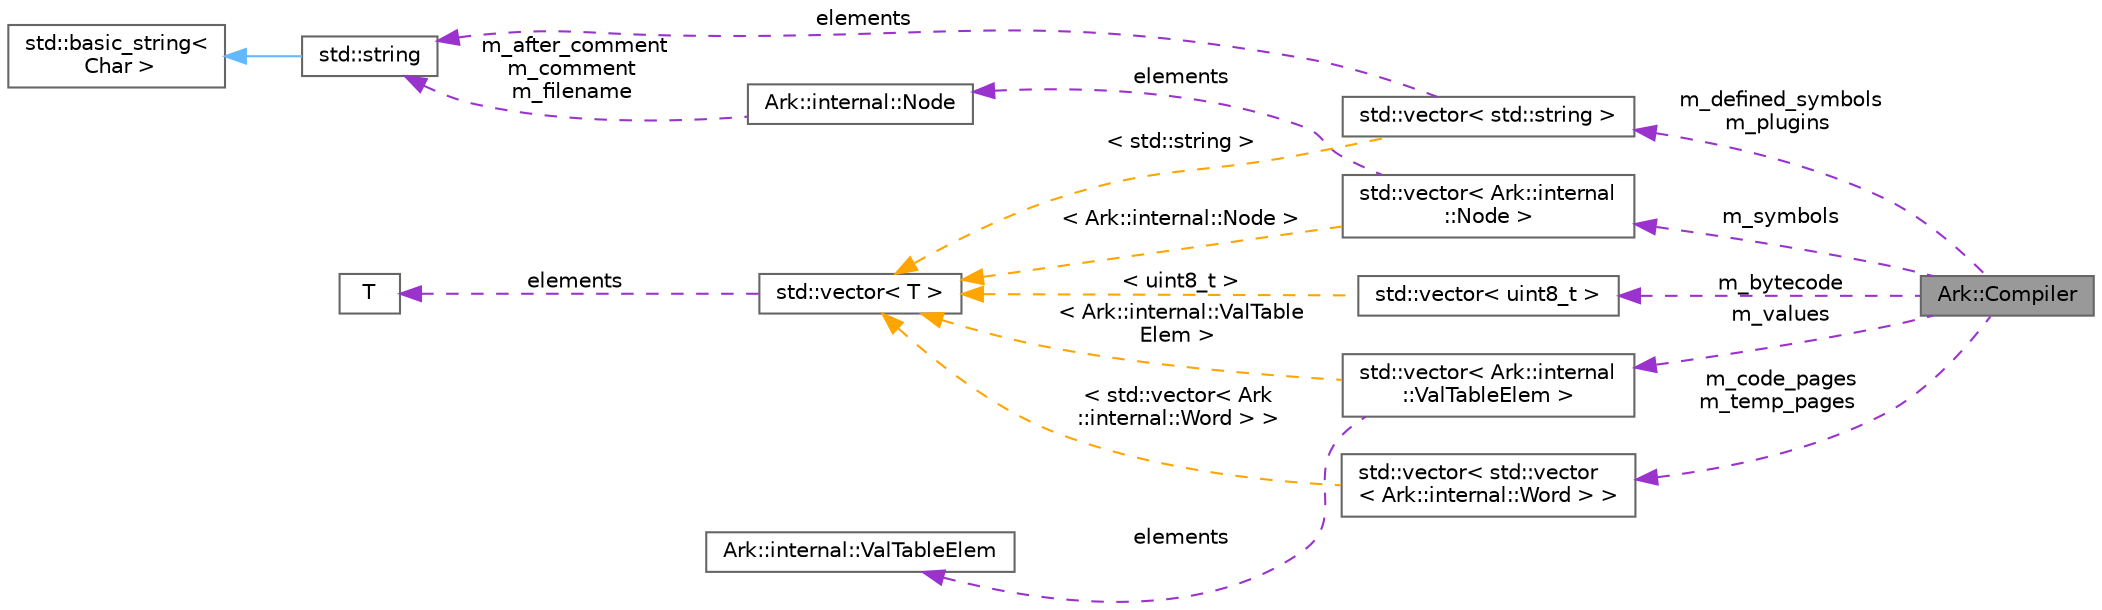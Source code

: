 digraph "Ark::Compiler"
{
 // INTERACTIVE_SVG=YES
 // LATEX_PDF_SIZE
  bgcolor="transparent";
  edge [fontname=Helvetica,fontsize=10,labelfontname=Helvetica,labelfontsize=10];
  node [fontname=Helvetica,fontsize=10,shape=box,height=0.2,width=0.4];
  rankdir="LR";
  Node1 [label="Ark::Compiler",height=0.2,width=0.4,color="gray40", fillcolor="grey60", style="filled", fontcolor="black",tooltip="The ArkScript bytecode compiler."];
  Node2 -> Node1 [dir="back",color="darkorchid3",style="dashed",label=" m_symbols" ];
  Node2 [label="std::vector\< Ark::internal\l::Node \>",height=0.2,width=0.4,color="gray40", fillcolor="white", style="filled",tooltip=" "];
  Node3 -> Node2 [dir="back",color="darkorchid3",style="dashed",label=" elements" ];
  Node3 [label="Ark::internal::Node",height=0.2,width=0.4,color="gray40", fillcolor="white", style="filled",URL="$dc/d9e/classArk_1_1internal_1_1Node.html",tooltip="A node of an Abstract Syntax Tree for ArkScript."];
  Node4 -> Node3 [dir="back",color="darkorchid3",style="dashed",label=" m_after_comment\nm_comment\nm_filename" ];
  Node4 [label="std::string",height=0.2,width=0.4,color="gray40", fillcolor="white", style="filled",tooltip=" "];
  Node5 -> Node4 [dir="back",color="steelblue1",style="solid"];
  Node5 [label="std::basic_string\<\l Char \>",height=0.2,width=0.4,color="gray40", fillcolor="white", style="filled",tooltip=" "];
  Node6 -> Node2 [dir="back",color="orange",style="dashed",label=" \< Ark::internal::Node \>" ];
  Node6 [label="std::vector\< T \>",height=0.2,width=0.4,color="gray40", fillcolor="white", style="filled",tooltip=" "];
  Node7 -> Node6 [dir="back",color="darkorchid3",style="dashed",label=" elements" ];
  Node7 [label="T",height=0.2,width=0.4,color="gray40", fillcolor="white", style="filled",tooltip=" "];
  Node8 -> Node1 [dir="back",color="darkorchid3",style="dashed",label=" m_defined_symbols\nm_plugins" ];
  Node8 [label="std::vector\< std::string \>",height=0.2,width=0.4,color="gray40", fillcolor="white", style="filled",tooltip=" "];
  Node4 -> Node8 [dir="back",color="darkorchid3",style="dashed",label=" elements" ];
  Node6 -> Node8 [dir="back",color="orange",style="dashed",label=" \< std::string \>" ];
  Node9 -> Node1 [dir="back",color="darkorchid3",style="dashed",label=" m_values" ];
  Node9 [label="std::vector\< Ark::internal\l::ValTableElem \>",height=0.2,width=0.4,color="gray40", fillcolor="white", style="filled",tooltip=" "];
  Node10 -> Node9 [dir="back",color="darkorchid3",style="dashed",label=" elements" ];
  Node10 [label="Ark::internal::ValTableElem",height=0.2,width=0.4,color="gray40", fillcolor="white", style="filled",URL="$d8/dc4/structArk_1_1internal_1_1ValTableElem.html",tooltip="A Compiler Value class helper to handle multiple types."];
  Node6 -> Node9 [dir="back",color="orange",style="dashed",label=" \< Ark::internal::ValTable\lElem \>" ];
  Node11 -> Node1 [dir="back",color="darkorchid3",style="dashed",label=" m_code_pages\nm_temp_pages" ];
  Node11 [label="std::vector\< std::vector\l\< Ark::internal::Word \> \>",height=0.2,width=0.4,color="gray40", fillcolor="white", style="filled",tooltip=" "];
  Node6 -> Node11 [dir="back",color="orange",style="dashed",label=" \< std::vector\< Ark\l::internal::Word \> \>" ];
  Node12 -> Node1 [dir="back",color="darkorchid3",style="dashed",label=" m_bytecode" ];
  Node12 [label="std::vector\< uint8_t \>",height=0.2,width=0.4,color="gray40", fillcolor="white", style="filled",tooltip=" "];
  Node6 -> Node12 [dir="back",color="orange",style="dashed",label=" \< uint8_t \>" ];
}
